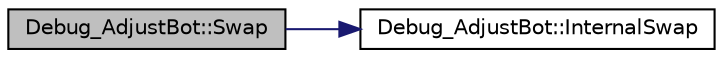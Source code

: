digraph "Debug_AdjustBot::Swap"
{
 // INTERACTIVE_SVG=YES
  edge [fontname="Helvetica",fontsize="10",labelfontname="Helvetica",labelfontsize="10"];
  node [fontname="Helvetica",fontsize="10",shape=record];
  rankdir="LR";
  Node1 [label="Debug_AdjustBot::Swap",height=0.2,width=0.4,color="black", fillcolor="grey75", style="filled", fontcolor="black"];
  Node1 -> Node2 [color="midnightblue",fontsize="10",style="solid",fontname="Helvetica"];
  Node2 [label="Debug_AdjustBot::InternalSwap",height=0.2,width=0.4,color="black", fillcolor="white", style="filled",URL="$de/dd5/class_debug___adjust_bot.html#a735c9085bfb8705008931769210bc21f"];
}
